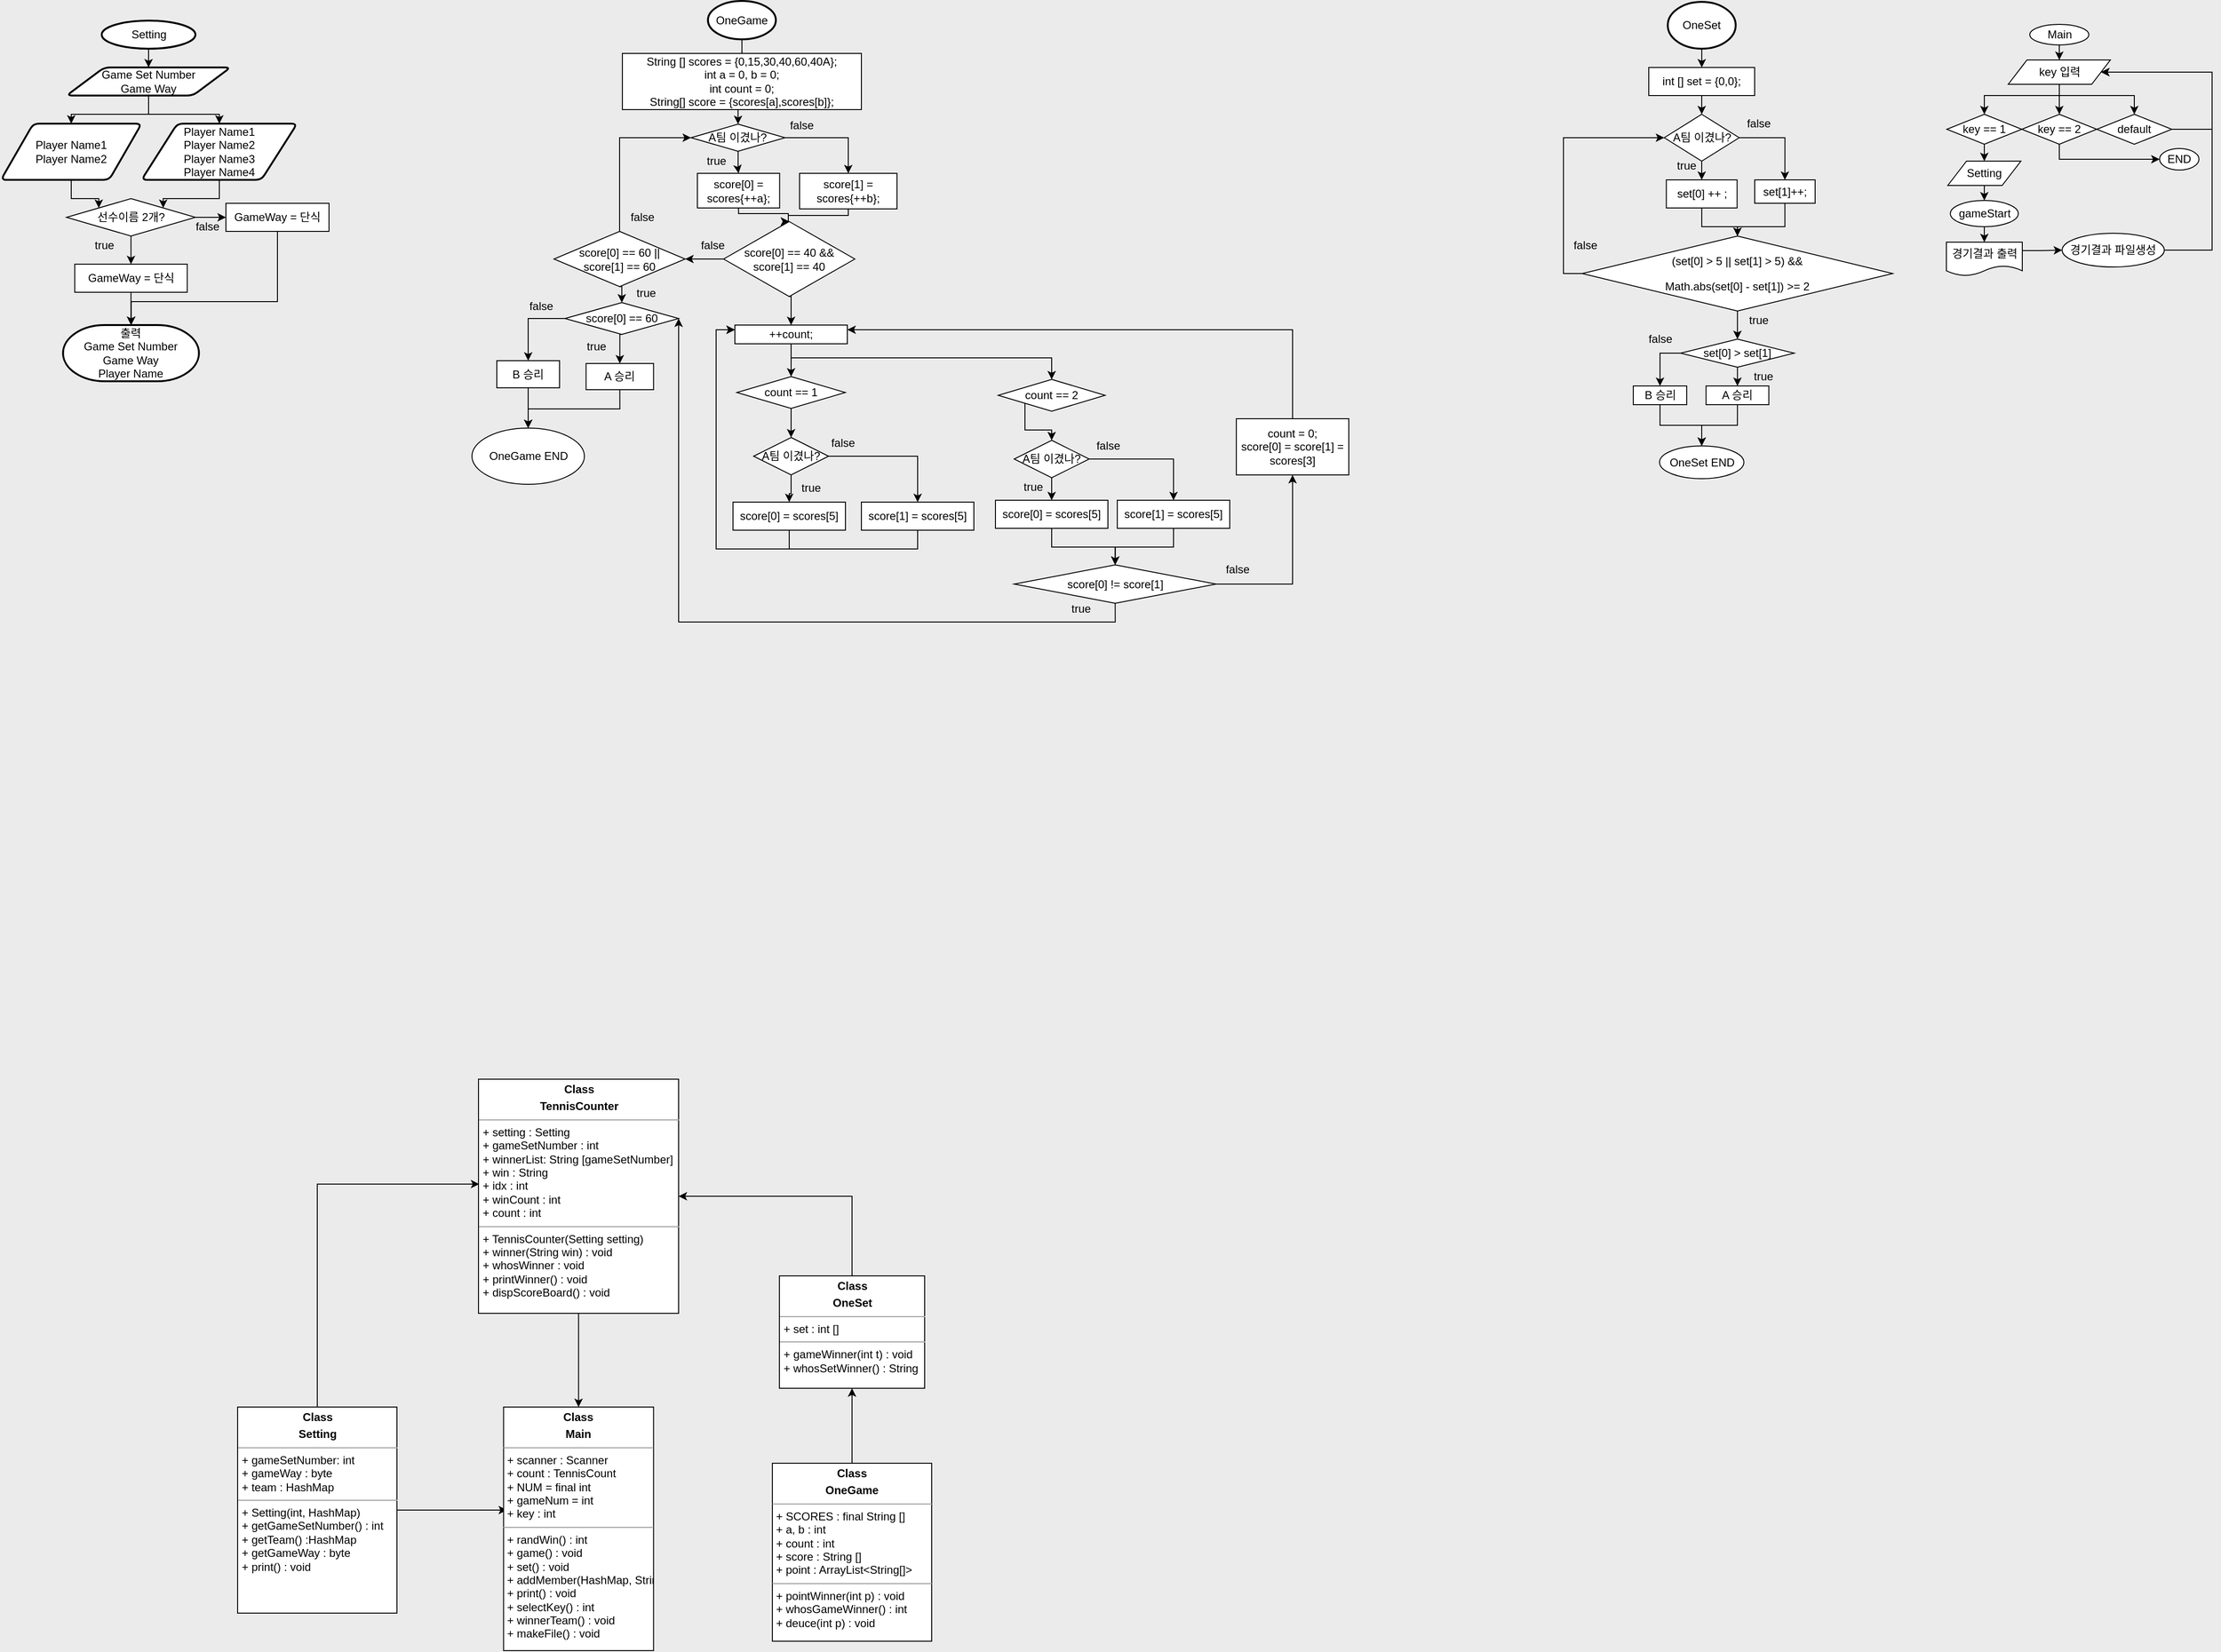 <mxfile version="15.5.1" type="device"><diagram id="bnIibWH-fIBFf7Gplg6Q" name="Page-1"><mxGraphModel dx="4364" dy="756" grid="0" gridSize="10" guides="1" tooltips="1" connect="1" arrows="1" fold="1" page="0" pageScale="1" pageWidth="827" pageHeight="1169" background="#EBEBEB" math="0" shadow="0"><root><mxCell id="0"/><mxCell id="1" parent="0"/><mxCell id="89etfMJy-kfrHDXazNGM-16" style="edgeStyle=orthogonalEdgeStyle;rounded=0;orthogonalLoop=1;jettySize=auto;html=1;exitX=0.5;exitY=1;exitDx=0;exitDy=0;exitPerimeter=0;entryX=0.5;entryY=0;entryDx=0;entryDy=0;" parent="1" source="89etfMJy-kfrHDXazNGM-5" target="89etfMJy-kfrHDXazNGM-15" edge="1"><mxGeometry relative="1" as="geometry"/></mxCell><mxCell id="89etfMJy-kfrHDXazNGM-5" value="Setting" style="strokeWidth=2;html=1;shape=mxgraph.flowchart.start_1;whiteSpace=wrap;" parent="1" vertex="1"><mxGeometry x="187.5" y="1360" width="100" height="30" as="geometry"/></mxCell><mxCell id="2Jg54qB9Jttncoa8hiVJ-13" style="edgeStyle=orthogonalEdgeStyle;rounded=0;orthogonalLoop=1;jettySize=auto;html=1;exitX=0.5;exitY=1;exitDx=0;exitDy=0;entryX=0;entryY=0;entryDx=0;entryDy=0;" edge="1" parent="1" source="89etfMJy-kfrHDXazNGM-6" target="2Jg54qB9Jttncoa8hiVJ-11"><mxGeometry relative="1" as="geometry"/></mxCell><mxCell id="89etfMJy-kfrHDXazNGM-6" value="Player Name1&lt;br&gt;Player Name2" style="shape=parallelogram;html=1;strokeWidth=2;perimeter=parallelogramPerimeter;whiteSpace=wrap;rounded=1;arcSize=12;size=0.23;" parent="1" vertex="1"><mxGeometry x="80" y="1470" width="150" height="60" as="geometry"/></mxCell><mxCell id="2Jg54qB9Jttncoa8hiVJ-12" style="edgeStyle=orthogonalEdgeStyle;rounded=0;orthogonalLoop=1;jettySize=auto;html=1;exitX=0.5;exitY=1;exitDx=0;exitDy=0;entryX=1;entryY=0;entryDx=0;entryDy=0;" edge="1" parent="1" source="89etfMJy-kfrHDXazNGM-9" target="2Jg54qB9Jttncoa8hiVJ-11"><mxGeometry relative="1" as="geometry"/></mxCell><mxCell id="89etfMJy-kfrHDXazNGM-9" value="Player Name1&lt;br&gt;Player Name2&lt;br&gt;Player Name3&lt;br&gt;Player Name4" style="shape=parallelogram;html=1;strokeWidth=2;perimeter=parallelogramPerimeter;whiteSpace=wrap;rounded=1;arcSize=12;size=0.23;" parent="1" vertex="1"><mxGeometry x="230" y="1470" width="166" height="60" as="geometry"/></mxCell><mxCell id="2Jg54qB9Jttncoa8hiVJ-9" style="edgeStyle=orthogonalEdgeStyle;rounded=0;orthogonalLoop=1;jettySize=auto;html=1;exitX=0.5;exitY=1;exitDx=0;exitDy=0;entryX=0.5;entryY=0;entryDx=0;entryDy=0;" edge="1" parent="1" source="89etfMJy-kfrHDXazNGM-15" target="89etfMJy-kfrHDXazNGM-6"><mxGeometry relative="1" as="geometry"/></mxCell><mxCell id="2Jg54qB9Jttncoa8hiVJ-10" style="edgeStyle=orthogonalEdgeStyle;rounded=0;orthogonalLoop=1;jettySize=auto;html=1;exitX=0.5;exitY=1;exitDx=0;exitDy=0;entryX=0.5;entryY=0;entryDx=0;entryDy=0;" edge="1" parent="1" source="89etfMJy-kfrHDXazNGM-15" target="89etfMJy-kfrHDXazNGM-9"><mxGeometry relative="1" as="geometry"/></mxCell><mxCell id="89etfMJy-kfrHDXazNGM-15" value="Game Set Number&lt;br&gt;Game Way" style="shape=parallelogram;html=1;strokeWidth=2;perimeter=parallelogramPerimeter;whiteSpace=wrap;rounded=1;arcSize=12;size=0.23;" parent="1" vertex="1"><mxGeometry x="150" y="1410" width="175" height="30" as="geometry"/></mxCell><mxCell id="89etfMJy-kfrHDXazNGM-34" value="출력&lt;br&gt;Game Set Number&lt;br&gt;Game Way&lt;br&gt;Player Name" style="strokeWidth=2;html=1;shape=mxgraph.flowchart.terminator;whiteSpace=wrap;" parent="1" vertex="1"><mxGeometry x="146.25" y="1685" width="145" height="60" as="geometry"/></mxCell><mxCell id="89etfMJy-kfrHDXazNGM-84" style="edgeStyle=orthogonalEdgeStyle;rounded=0;orthogonalLoop=1;jettySize=auto;html=1;entryX=0.5;entryY=0;entryDx=0;entryDy=0;" parent="1" source="89etfMJy-kfrHDXazNGM-85" target="89etfMJy-kfrHDXazNGM-87" edge="1"><mxGeometry relative="1" as="geometry"/></mxCell><mxCell id="89etfMJy-kfrHDXazNGM-85" value="OneGame" style="strokeWidth=2;html=1;shape=mxgraph.flowchart.start_2;whiteSpace=wrap;" parent="1" vertex="1"><mxGeometry x="834.25" y="1339" width="72.5" height="41" as="geometry"/></mxCell><mxCell id="89etfMJy-kfrHDXazNGM-86" style="edgeStyle=orthogonalEdgeStyle;rounded=0;orthogonalLoop=1;jettySize=auto;html=1;exitX=0.5;exitY=1;exitDx=0;exitDy=0;entryX=0.5;entryY=0;entryDx=0;entryDy=0;" parent="1" source="89etfMJy-kfrHDXazNGM-87" target="89etfMJy-kfrHDXazNGM-90" edge="1"><mxGeometry relative="1" as="geometry"/></mxCell><mxCell id="89etfMJy-kfrHDXazNGM-87" value="String [] scores = {0,15,30,40,60,40A};&lt;br&gt;int a = 0, b = 0;&lt;br&gt;int count = 0;&lt;br&gt;String[] score = {scores[a],scores[b]};" style="whiteSpace=wrap;html=1;" parent="1" vertex="1"><mxGeometry x="743" y="1395" width="255" height="60" as="geometry"/></mxCell><mxCell id="89etfMJy-kfrHDXazNGM-88" value="" style="edgeStyle=orthogonalEdgeStyle;rounded=0;orthogonalLoop=1;jettySize=auto;html=1;" parent="1" source="89etfMJy-kfrHDXazNGM-90" target="89etfMJy-kfrHDXazNGM-92" edge="1"><mxGeometry relative="1" as="geometry"/></mxCell><mxCell id="89etfMJy-kfrHDXazNGM-89" style="edgeStyle=orthogonalEdgeStyle;rounded=0;orthogonalLoop=1;jettySize=auto;html=1;entryX=0.5;entryY=0;entryDx=0;entryDy=0;" parent="1" source="89etfMJy-kfrHDXazNGM-90" target="89etfMJy-kfrHDXazNGM-94" edge="1"><mxGeometry relative="1" as="geometry"/></mxCell><mxCell id="89etfMJy-kfrHDXazNGM-90" value="A팀 이겼나?" style="rhombus;whiteSpace=wrap;html=1;" parent="1" vertex="1"><mxGeometry x="816.25" y="1470.5" width="100.25" height="29" as="geometry"/></mxCell><mxCell id="2Jg54qB9Jttncoa8hiVJ-32" style="edgeStyle=orthogonalEdgeStyle;rounded=0;orthogonalLoop=1;jettySize=auto;html=1;exitX=0.5;exitY=1;exitDx=0;exitDy=0;entryX=0.5;entryY=0;entryDx=0;entryDy=0;" edge="1" parent="1" source="89etfMJy-kfrHDXazNGM-92" target="89etfMJy-kfrHDXazNGM-100"><mxGeometry relative="1" as="geometry"><Array as="points"><mxPoint x="867" y="1566"/><mxPoint x="920" y="1566"/></Array></mxGeometry></mxCell><mxCell id="89etfMJy-kfrHDXazNGM-92" value="score[0] = scores{++a};" style="whiteSpace=wrap;html=1;" parent="1" vertex="1"><mxGeometry x="823" y="1523" width="87.75" height="37" as="geometry"/></mxCell><mxCell id="2Jg54qB9Jttncoa8hiVJ-31" style="edgeStyle=orthogonalEdgeStyle;rounded=0;orthogonalLoop=1;jettySize=auto;html=1;exitX=0.5;exitY=1;exitDx=0;exitDy=0;entryX=0.5;entryY=0;entryDx=0;entryDy=0;" edge="1" parent="1" source="89etfMJy-kfrHDXazNGM-94" target="89etfMJy-kfrHDXazNGM-100"><mxGeometry relative="1" as="geometry"><Array as="points"><mxPoint x="984" y="1568"/><mxPoint x="920" y="1568"/></Array></mxGeometry></mxCell><mxCell id="89etfMJy-kfrHDXazNGM-94" value="score[1] = scores{++b};" style="whiteSpace=wrap;html=1;" parent="1" vertex="1"><mxGeometry x="932" y="1523" width="104" height="38" as="geometry"/></mxCell><mxCell id="89etfMJy-kfrHDXazNGM-95" value="true" style="text;html=1;align=center;verticalAlign=middle;resizable=0;points=[];autosize=1;strokeColor=none;fillColor=none;" parent="1" vertex="1"><mxGeometry x="823" y="1499.5" width="40" height="20" as="geometry"/></mxCell><mxCell id="89etfMJy-kfrHDXazNGM-96" value="false" style="text;html=1;align=center;verticalAlign=middle;resizable=0;points=[];autosize=1;strokeColor=none;fillColor=none;" parent="1" vertex="1"><mxGeometry x="914" y="1462" width="40" height="20" as="geometry"/></mxCell><mxCell id="89etfMJy-kfrHDXazNGM-107" style="edgeStyle=orthogonalEdgeStyle;rounded=0;orthogonalLoop=1;jettySize=auto;html=1;entryX=1;entryY=0.5;entryDx=0;entryDy=0;" parent="1" source="89etfMJy-kfrHDXazNGM-100" target="89etfMJy-kfrHDXazNGM-106" edge="1"><mxGeometry relative="1" as="geometry"/></mxCell><mxCell id="2Jg54qB9Jttncoa8hiVJ-34" style="edgeStyle=orthogonalEdgeStyle;rounded=0;orthogonalLoop=1;jettySize=auto;html=1;exitX=0.5;exitY=1;exitDx=0;exitDy=0;entryX=0.5;entryY=0;entryDx=0;entryDy=0;" edge="1" parent="1" source="89etfMJy-kfrHDXazNGM-100" target="89etfMJy-kfrHDXazNGM-133"><mxGeometry relative="1" as="geometry"/></mxCell><mxCell id="89etfMJy-kfrHDXazNGM-100" value="&lt;span&gt;score[0] == 40 &amp;amp;&amp;amp;&lt;br&gt;&lt;/span&gt;score[1] == 40&lt;span&gt;&lt;br&gt;&lt;/span&gt;" style="rhombus;whiteSpace=wrap;html=1;" parent="1" vertex="1"><mxGeometry x="851" y="1574.5" width="140" height="80" as="geometry"/></mxCell><mxCell id="89etfMJy-kfrHDXazNGM-108" style="edgeStyle=orthogonalEdgeStyle;rounded=0;orthogonalLoop=1;jettySize=auto;html=1;entryX=0;entryY=0.5;entryDx=0;entryDy=0;" parent="1" source="89etfMJy-kfrHDXazNGM-106" target="89etfMJy-kfrHDXazNGM-90" edge="1"><mxGeometry relative="1" as="geometry"><Array as="points"><mxPoint x="740" y="1485"/></Array></mxGeometry></mxCell><mxCell id="89etfMJy-kfrHDXazNGM-111" style="edgeStyle=orthogonalEdgeStyle;rounded=0;orthogonalLoop=1;jettySize=auto;html=1;exitX=0.5;exitY=1;exitDx=0;exitDy=0;entryX=0.5;entryY=0;entryDx=0;entryDy=0;" parent="1" source="89etfMJy-kfrHDXazNGM-106" target="89etfMJy-kfrHDXazNGM-110" edge="1"><mxGeometry relative="1" as="geometry"/></mxCell><mxCell id="89etfMJy-kfrHDXazNGM-106" value="&lt;span&gt;score[0] == 60 ||&lt;br&gt;&lt;/span&gt;score[1] == 60&lt;span&gt;&lt;br&gt;&lt;/span&gt;" style="rhombus;whiteSpace=wrap;html=1;" parent="1" vertex="1"><mxGeometry x="670" y="1585" width="140" height="59" as="geometry"/></mxCell><mxCell id="89etfMJy-kfrHDXazNGM-109" value="false" style="text;html=1;align=center;verticalAlign=middle;resizable=0;points=[];autosize=1;strokeColor=none;fillColor=none;" parent="1" vertex="1"><mxGeometry x="744.26" y="1560" width="40" height="20" as="geometry"/></mxCell><mxCell id="89etfMJy-kfrHDXazNGM-115" style="edgeStyle=orthogonalEdgeStyle;rounded=0;orthogonalLoop=1;jettySize=auto;html=1;exitX=0.5;exitY=1;exitDx=0;exitDy=0;entryX=0.5;entryY=0;entryDx=0;entryDy=0;" parent="1" source="89etfMJy-kfrHDXazNGM-110" target="89etfMJy-kfrHDXazNGM-113" edge="1"><mxGeometry relative="1" as="geometry"/></mxCell><mxCell id="89etfMJy-kfrHDXazNGM-116" style="edgeStyle=orthogonalEdgeStyle;rounded=0;orthogonalLoop=1;jettySize=auto;html=1;exitX=0;exitY=0.5;exitDx=0;exitDy=0;" parent="1" source="89etfMJy-kfrHDXazNGM-110" target="89etfMJy-kfrHDXazNGM-114" edge="1"><mxGeometry relative="1" as="geometry"/></mxCell><mxCell id="89etfMJy-kfrHDXazNGM-110" value="score[0] == 60" style="rhombus;whiteSpace=wrap;html=1;" parent="1" vertex="1"><mxGeometry x="681.75" y="1661" width="121.25" height="34" as="geometry"/></mxCell><mxCell id="89etfMJy-kfrHDXazNGM-112" value="true" style="text;html=1;align=center;verticalAlign=middle;resizable=0;points=[];autosize=1;strokeColor=none;fillColor=none;" parent="1" vertex="1"><mxGeometry x="748" y="1641" width="40" height="20" as="geometry"/></mxCell><mxCell id="2Jg54qB9Jttncoa8hiVJ-33" style="edgeStyle=orthogonalEdgeStyle;rounded=0;orthogonalLoop=1;jettySize=auto;html=1;exitX=0.5;exitY=1;exitDx=0;exitDy=0;entryX=0.5;entryY=0;entryDx=0;entryDy=0;" edge="1" parent="1" source="89etfMJy-kfrHDXazNGM-113" target="89etfMJy-kfrHDXazNGM-117"><mxGeometry relative="1" as="geometry"/></mxCell><mxCell id="89etfMJy-kfrHDXazNGM-113" value="A 승리" style="whiteSpace=wrap;html=1;" parent="1" vertex="1"><mxGeometry x="704.25" y="1726" width="72" height="28" as="geometry"/></mxCell><mxCell id="89etfMJy-kfrHDXazNGM-118" value="" style="edgeStyle=orthogonalEdgeStyle;rounded=0;orthogonalLoop=1;jettySize=auto;html=1;" parent="1" source="89etfMJy-kfrHDXazNGM-114" target="89etfMJy-kfrHDXazNGM-117" edge="1"><mxGeometry relative="1" as="geometry"/></mxCell><mxCell id="89etfMJy-kfrHDXazNGM-114" value="B 승리" style="whiteSpace=wrap;html=1;" parent="1" vertex="1"><mxGeometry x="609" y="1723" width="67" height="29" as="geometry"/></mxCell><mxCell id="89etfMJy-kfrHDXazNGM-117" value="OneGame END" style="ellipse;whiteSpace=wrap;html=1;" parent="1" vertex="1"><mxGeometry x="582.5" y="1795" width="120" height="60" as="geometry"/></mxCell><mxCell id="89etfMJy-kfrHDXazNGM-120" value="true" style="text;html=1;align=center;verticalAlign=middle;resizable=0;points=[];autosize=1;strokeColor=none;fillColor=none;" parent="1" vertex="1"><mxGeometry x="695" y="1698" width="40" height="20" as="geometry"/></mxCell><mxCell id="89etfMJy-kfrHDXazNGM-121" value="false" style="text;html=1;align=center;verticalAlign=middle;resizable=0;points=[];autosize=1;strokeColor=none;fillColor=none;" parent="1" vertex="1"><mxGeometry x="636" y="1654.5" width="40" height="20" as="geometry"/></mxCell><mxCell id="89etfMJy-kfrHDXazNGM-130" value="false" style="text;html=1;align=center;verticalAlign=middle;resizable=0;points=[];autosize=1;strokeColor=none;fillColor=none;" parent="1" vertex="1"><mxGeometry x="819" y="1590" width="40" height="20" as="geometry"/></mxCell><mxCell id="89etfMJy-kfrHDXazNGM-170" style="edgeStyle=orthogonalEdgeStyle;rounded=0;orthogonalLoop=1;jettySize=auto;html=1;entryX=0.5;entryY=0;entryDx=0;entryDy=0;" parent="1" source="89etfMJy-kfrHDXazNGM-133" target="89etfMJy-kfrHDXazNGM-161" edge="1"><mxGeometry relative="1" as="geometry"/></mxCell><mxCell id="2Jg54qB9Jttncoa8hiVJ-36" style="edgeStyle=orthogonalEdgeStyle;rounded=0;orthogonalLoop=1;jettySize=auto;html=1;exitX=0.5;exitY=1;exitDx=0;exitDy=0;entryX=0.5;entryY=0;entryDx=0;entryDy=0;" edge="1" parent="1" source="89etfMJy-kfrHDXazNGM-133" target="89etfMJy-kfrHDXazNGM-162"><mxGeometry relative="1" as="geometry"><Array as="points"><mxPoint x="923" y="1720"/><mxPoint x="1201" y="1720"/></Array></mxGeometry></mxCell><mxCell id="89etfMJy-kfrHDXazNGM-133" value="++count;" style="whiteSpace=wrap;html=1;" parent="1" vertex="1"><mxGeometry x="863" y="1685" width="120" height="20" as="geometry"/></mxCell><mxCell id="2Jg54qB9Jttncoa8hiVJ-35" style="edgeStyle=orthogonalEdgeStyle;rounded=0;orthogonalLoop=1;jettySize=auto;html=1;exitX=0.5;exitY=0;exitDx=0;exitDy=0;entryX=1;entryY=0.25;entryDx=0;entryDy=0;" edge="1" parent="1" source="89etfMJy-kfrHDXazNGM-134" target="89etfMJy-kfrHDXazNGM-133"><mxGeometry relative="1" as="geometry"/></mxCell><mxCell id="89etfMJy-kfrHDXazNGM-134" value="count = 0;&lt;br&gt;score[0] = score[1] = scores[3]" style="whiteSpace=wrap;html=1;" parent="1" vertex="1"><mxGeometry x="1398" y="1785" width="120" height="60" as="geometry"/></mxCell><mxCell id="89etfMJy-kfrHDXazNGM-171" style="edgeStyle=orthogonalEdgeStyle;rounded=0;orthogonalLoop=1;jettySize=auto;html=1;entryX=0.5;entryY=0;entryDx=0;entryDy=0;" parent="1" source="89etfMJy-kfrHDXazNGM-161" target="89etfMJy-kfrHDXazNGM-163" edge="1"><mxGeometry relative="1" as="geometry"/></mxCell><mxCell id="89etfMJy-kfrHDXazNGM-161" value="count == 1" style="rhombus;whiteSpace=wrap;html=1;" parent="1" vertex="1"><mxGeometry x="865.12" y="1740" width="115.75" height="34" as="geometry"/></mxCell><mxCell id="2Jg54qB9Jttncoa8hiVJ-39" style="edgeStyle=orthogonalEdgeStyle;rounded=0;orthogonalLoop=1;jettySize=auto;html=1;exitX=0;exitY=1;exitDx=0;exitDy=0;entryX=0.5;entryY=0;entryDx=0;entryDy=0;" edge="1" parent="1" source="89etfMJy-kfrHDXazNGM-162" target="89etfMJy-kfrHDXazNGM-164"><mxGeometry relative="1" as="geometry"/></mxCell><mxCell id="89etfMJy-kfrHDXazNGM-162" value="count == 2" style="rhombus;whiteSpace=wrap;html=1;" parent="1" vertex="1"><mxGeometry x="1144" y="1743" width="114" height="34" as="geometry"/></mxCell><mxCell id="89etfMJy-kfrHDXazNGM-172" style="edgeStyle=orthogonalEdgeStyle;rounded=0;orthogonalLoop=1;jettySize=auto;html=1;entryX=0.5;entryY=0;entryDx=0;entryDy=0;" parent="1" source="89etfMJy-kfrHDXazNGM-163" target="89etfMJy-kfrHDXazNGM-165" edge="1"><mxGeometry relative="1" as="geometry"/></mxCell><mxCell id="89etfMJy-kfrHDXazNGM-173" style="edgeStyle=orthogonalEdgeStyle;rounded=0;orthogonalLoop=1;jettySize=auto;html=1;exitX=1;exitY=0.5;exitDx=0;exitDy=0;entryX=0.5;entryY=0;entryDx=0;entryDy=0;" parent="1" source="89etfMJy-kfrHDXazNGM-163" target="89etfMJy-kfrHDXazNGM-167" edge="1"><mxGeometry relative="1" as="geometry"/></mxCell><mxCell id="89etfMJy-kfrHDXazNGM-163" value="A팀 이겼나?" style="rhombus;whiteSpace=wrap;html=1;" parent="1" vertex="1"><mxGeometry x="883" y="1805" width="80" height="40" as="geometry"/></mxCell><mxCell id="89etfMJy-kfrHDXazNGM-176" style="edgeStyle=orthogonalEdgeStyle;rounded=0;orthogonalLoop=1;jettySize=auto;html=1;entryX=0.5;entryY=0;entryDx=0;entryDy=0;" parent="1" source="89etfMJy-kfrHDXazNGM-164" target="89etfMJy-kfrHDXazNGM-169" edge="1"><mxGeometry relative="1" as="geometry"/></mxCell><mxCell id="89etfMJy-kfrHDXazNGM-177" style="edgeStyle=orthogonalEdgeStyle;rounded=0;orthogonalLoop=1;jettySize=auto;html=1;entryX=0.5;entryY=0;entryDx=0;entryDy=0;" parent="1" source="89etfMJy-kfrHDXazNGM-164" target="89etfMJy-kfrHDXazNGM-168" edge="1"><mxGeometry relative="1" as="geometry"/></mxCell><mxCell id="89etfMJy-kfrHDXazNGM-164" value="A팀 이겼나?" style="rhombus;whiteSpace=wrap;html=1;" parent="1" vertex="1"><mxGeometry x="1161" y="1808" width="80" height="40" as="geometry"/></mxCell><mxCell id="2Jg54qB9Jttncoa8hiVJ-37" style="edgeStyle=orthogonalEdgeStyle;rounded=0;orthogonalLoop=1;jettySize=auto;html=1;exitX=0.5;exitY=1;exitDx=0;exitDy=0;entryX=0;entryY=0.25;entryDx=0;entryDy=0;" edge="1" parent="1" source="89etfMJy-kfrHDXazNGM-165" target="89etfMJy-kfrHDXazNGM-133"><mxGeometry relative="1" as="geometry"><Array as="points"><mxPoint x="921" y="1924"/><mxPoint x="843" y="1924"/><mxPoint x="843" y="1690"/></Array></mxGeometry></mxCell><mxCell id="89etfMJy-kfrHDXazNGM-165" value="score[0] = scores[5]" style="whiteSpace=wrap;html=1;" parent="1" vertex="1"><mxGeometry x="861" y="1874" width="120" height="30" as="geometry"/></mxCell><mxCell id="2Jg54qB9Jttncoa8hiVJ-38" style="edgeStyle=orthogonalEdgeStyle;rounded=0;orthogonalLoop=1;jettySize=auto;html=1;exitX=0.5;exitY=1;exitDx=0;exitDy=0;entryX=0;entryY=0.25;entryDx=0;entryDy=0;" edge="1" parent="1" source="89etfMJy-kfrHDXazNGM-167" target="89etfMJy-kfrHDXazNGM-133"><mxGeometry relative="1" as="geometry"/></mxCell><mxCell id="89etfMJy-kfrHDXazNGM-167" value="score[1] = scores[5]" style="whiteSpace=wrap;html=1;" parent="1" vertex="1"><mxGeometry x="998" y="1874" width="120" height="30" as="geometry"/></mxCell><mxCell id="2Jg54qB9Jttncoa8hiVJ-41" style="edgeStyle=orthogonalEdgeStyle;rounded=0;orthogonalLoop=1;jettySize=auto;html=1;exitX=0.5;exitY=1;exitDx=0;exitDy=0;entryX=0.5;entryY=0;entryDx=0;entryDy=0;" edge="1" parent="1" source="89etfMJy-kfrHDXazNGM-168" target="89etfMJy-kfrHDXazNGM-180"><mxGeometry relative="1" as="geometry"/></mxCell><mxCell id="89etfMJy-kfrHDXazNGM-168" value="score[1] = scores[5]" style="whiteSpace=wrap;html=1;" parent="1" vertex="1"><mxGeometry x="1271" y="1872" width="120" height="30" as="geometry"/></mxCell><mxCell id="2Jg54qB9Jttncoa8hiVJ-40" style="edgeStyle=orthogonalEdgeStyle;rounded=0;orthogonalLoop=1;jettySize=auto;html=1;exitX=0.5;exitY=1;exitDx=0;exitDy=0;entryX=0.5;entryY=0;entryDx=0;entryDy=0;" edge="1" parent="1" source="89etfMJy-kfrHDXazNGM-169" target="89etfMJy-kfrHDXazNGM-180"><mxGeometry relative="1" as="geometry"/></mxCell><mxCell id="89etfMJy-kfrHDXazNGM-169" value="score[0] = scores[5]" style="whiteSpace=wrap;html=1;" parent="1" vertex="1"><mxGeometry x="1141" y="1872" width="120" height="30" as="geometry"/></mxCell><mxCell id="2Jg54qB9Jttncoa8hiVJ-42" style="edgeStyle=orthogonalEdgeStyle;rounded=0;orthogonalLoop=1;jettySize=auto;html=1;exitX=1;exitY=0.5;exitDx=0;exitDy=0;entryX=0.5;entryY=1;entryDx=0;entryDy=0;" edge="1" parent="1" source="89etfMJy-kfrHDXazNGM-180" target="89etfMJy-kfrHDXazNGM-134"><mxGeometry relative="1" as="geometry"/></mxCell><mxCell id="2Jg54qB9Jttncoa8hiVJ-43" style="edgeStyle=orthogonalEdgeStyle;rounded=0;orthogonalLoop=1;jettySize=auto;html=1;exitX=0.5;exitY=1;exitDx=0;exitDy=0;entryX=1;entryY=0.5;entryDx=0;entryDy=0;" edge="1" parent="1" source="89etfMJy-kfrHDXazNGM-180" target="89etfMJy-kfrHDXazNGM-110"><mxGeometry relative="1" as="geometry"><Array as="points"><mxPoint x="1269" y="2002"/><mxPoint x="803" y="2002"/></Array></mxGeometry></mxCell><mxCell id="89etfMJy-kfrHDXazNGM-180" value="score[0] != score[1]" style="rhombus;whiteSpace=wrap;html=1;" parent="1" vertex="1"><mxGeometry x="1161" y="1941" width="215.5" height="41" as="geometry"/></mxCell><mxCell id="89etfMJy-kfrHDXazNGM-186" value="true" style="text;html=1;align=center;verticalAlign=middle;resizable=0;points=[];autosize=1;strokeColor=none;fillColor=none;" parent="1" vertex="1"><mxGeometry x="924" y="1849" width="40" height="20" as="geometry"/></mxCell><mxCell id="89etfMJy-kfrHDXazNGM-187" value="true" style="text;html=1;align=center;verticalAlign=middle;resizable=0;points=[];autosize=1;strokeColor=none;fillColor=none;" parent="1" vertex="1"><mxGeometry x="1161" y="1848" width="40" height="20" as="geometry"/></mxCell><mxCell id="89etfMJy-kfrHDXazNGM-188" value="true" style="text;html=1;align=center;verticalAlign=middle;resizable=0;points=[];autosize=1;strokeColor=none;fillColor=none;" parent="1" vertex="1"><mxGeometry x="1212" y="1978" width="40" height="20" as="geometry"/></mxCell><mxCell id="89etfMJy-kfrHDXazNGM-189" value="false" style="text;html=1;align=center;verticalAlign=middle;resizable=0;points=[];autosize=1;strokeColor=none;fillColor=none;" parent="1" vertex="1"><mxGeometry x="958" y="1801" width="40" height="20" as="geometry"/></mxCell><mxCell id="89etfMJy-kfrHDXazNGM-190" value="false" style="text;html=1;align=center;verticalAlign=middle;resizable=0;points=[];autosize=1;strokeColor=none;fillColor=none;" parent="1" vertex="1"><mxGeometry x="1241" y="1804" width="40" height="20" as="geometry"/></mxCell><mxCell id="89etfMJy-kfrHDXazNGM-191" value="false" style="text;html=1;align=center;verticalAlign=middle;resizable=0;points=[];autosize=1;strokeColor=none;fillColor=none;" parent="1" vertex="1"><mxGeometry x="1379" y="1936" width="40" height="20" as="geometry"/></mxCell><mxCell id="89etfMJy-kfrHDXazNGM-192" style="edgeStyle=orthogonalEdgeStyle;rounded=0;orthogonalLoop=1;jettySize=auto;html=1;entryX=0.5;entryY=0;entryDx=0;entryDy=0;" parent="1" source="89etfMJy-kfrHDXazNGM-193" target="89etfMJy-kfrHDXazNGM-195" edge="1"><mxGeometry relative="1" as="geometry"/></mxCell><mxCell id="89etfMJy-kfrHDXazNGM-193" value="OneSet" style="strokeWidth=2;html=1;shape=mxgraph.flowchart.start_2;whiteSpace=wrap;" parent="1" vertex="1"><mxGeometry x="1858.25" y="1340" width="72.5" height="50" as="geometry"/></mxCell><mxCell id="89etfMJy-kfrHDXazNGM-194" style="edgeStyle=orthogonalEdgeStyle;rounded=0;orthogonalLoop=1;jettySize=auto;html=1;exitX=0.5;exitY=1;exitDx=0;exitDy=0;entryX=0.5;entryY=0;entryDx=0;entryDy=0;" parent="1" source="89etfMJy-kfrHDXazNGM-195" target="89etfMJy-kfrHDXazNGM-198" edge="1"><mxGeometry relative="1" as="geometry"/></mxCell><mxCell id="89etfMJy-kfrHDXazNGM-195" value="int [] set = {0,0};" style="whiteSpace=wrap;html=1;" parent="1" vertex="1"><mxGeometry x="1838" y="1410" width="113" height="30" as="geometry"/></mxCell><mxCell id="89etfMJy-kfrHDXazNGM-196" value="" style="edgeStyle=orthogonalEdgeStyle;rounded=0;orthogonalLoop=1;jettySize=auto;html=1;" parent="1" source="89etfMJy-kfrHDXazNGM-198" target="89etfMJy-kfrHDXazNGM-200" edge="1"><mxGeometry relative="1" as="geometry"/></mxCell><mxCell id="89etfMJy-kfrHDXazNGM-197" style="edgeStyle=orthogonalEdgeStyle;rounded=0;orthogonalLoop=1;jettySize=auto;html=1;entryX=0.5;entryY=0;entryDx=0;entryDy=0;" parent="1" source="89etfMJy-kfrHDXazNGM-198" target="89etfMJy-kfrHDXazNGM-202" edge="1"><mxGeometry relative="1" as="geometry"/></mxCell><mxCell id="89etfMJy-kfrHDXazNGM-198" value="A팀 이겼나?" style="rhombus;whiteSpace=wrap;html=1;" parent="1" vertex="1"><mxGeometry x="1854.5" y="1460" width="80" height="50" as="geometry"/></mxCell><mxCell id="89etfMJy-kfrHDXazNGM-258" style="edgeStyle=orthogonalEdgeStyle;rounded=0;orthogonalLoop=1;jettySize=auto;html=1;entryX=0.5;entryY=0;entryDx=0;entryDy=0;" parent="1" source="89etfMJy-kfrHDXazNGM-200" target="89etfMJy-kfrHDXazNGM-210" edge="1"><mxGeometry relative="1" as="geometry"/></mxCell><mxCell id="89etfMJy-kfrHDXazNGM-200" value="set[0] ++ ;" style="whiteSpace=wrap;html=1;" parent="1" vertex="1"><mxGeometry x="1856.75" y="1530" width="75.5" height="30" as="geometry"/></mxCell><mxCell id="89etfMJy-kfrHDXazNGM-259" style="edgeStyle=orthogonalEdgeStyle;rounded=0;orthogonalLoop=1;jettySize=auto;html=1;entryX=0.5;entryY=0;entryDx=0;entryDy=0;" parent="1" source="89etfMJy-kfrHDXazNGM-202" target="89etfMJy-kfrHDXazNGM-210" edge="1"><mxGeometry relative="1" as="geometry"><Array as="points"><mxPoint x="1983" y="1580"/><mxPoint x="1933" y="1580"/></Array></mxGeometry></mxCell><mxCell id="89etfMJy-kfrHDXazNGM-202" value="set[1]++;" style="whiteSpace=wrap;html=1;" parent="1" vertex="1"><mxGeometry x="1951" y="1530" width="64.5" height="25" as="geometry"/></mxCell><mxCell id="89etfMJy-kfrHDXazNGM-203" value="true" style="text;html=1;align=center;verticalAlign=middle;resizable=0;points=[];autosize=1;strokeColor=none;fillColor=none;" parent="1" vertex="1"><mxGeometry x="1858.25" y="1505" width="40" height="20" as="geometry"/></mxCell><mxCell id="89etfMJy-kfrHDXazNGM-204" value="false" style="text;html=1;align=center;verticalAlign=middle;resizable=0;points=[];autosize=1;strokeColor=none;fillColor=none;" parent="1" vertex="1"><mxGeometry x="1934.5" y="1460" width="40" height="20" as="geometry"/></mxCell><mxCell id="89etfMJy-kfrHDXazNGM-209" style="edgeStyle=orthogonalEdgeStyle;rounded=0;orthogonalLoop=1;jettySize=auto;html=1;exitX=0.5;exitY=1;exitDx=0;exitDy=0;entryX=0.5;entryY=0;entryDx=0;entryDy=0;" parent="1" source="89etfMJy-kfrHDXazNGM-210" target="89etfMJy-kfrHDXazNGM-214" edge="1"><mxGeometry relative="1" as="geometry"/></mxCell><mxCell id="2Jg54qB9Jttncoa8hiVJ-26" style="edgeStyle=orthogonalEdgeStyle;rounded=0;orthogonalLoop=1;jettySize=auto;html=1;exitX=0;exitY=0.5;exitDx=0;exitDy=0;entryX=0;entryY=0.5;entryDx=0;entryDy=0;" edge="1" parent="1" source="89etfMJy-kfrHDXazNGM-210" target="89etfMJy-kfrHDXazNGM-198"><mxGeometry relative="1" as="geometry"/></mxCell><mxCell id="89etfMJy-kfrHDXazNGM-210" value="&lt;p class=&quot;0&quot;&gt;&lt;span lang=&quot;EN-US&quot; style=&quot;letter-spacing: 0pt&quot;&gt;(set[0] &amp;gt; 5 || set[1] &amp;gt; 5) &amp;amp;&amp;amp;&lt;/span&gt;&lt;/p&gt;&lt;p class=&quot;0&quot;&gt;&lt;span lang=&quot;EN-US&quot; style=&quot;letter-spacing: 0pt&quot;&gt;Math.abs(set[0] - set[1]) &amp;gt;= 2&lt;/span&gt;&lt;/p&gt;&lt;div id=&quot;hwpEditorBoardContent&quot; class=&quot;hwp_editor_board_content&quot;&gt;&lt;/div&gt;" style="rhombus;whiteSpace=wrap;html=1;" parent="1" vertex="1"><mxGeometry x="1767" y="1590" width="331.25" height="80" as="geometry"/></mxCell><mxCell id="89etfMJy-kfrHDXazNGM-212" style="edgeStyle=orthogonalEdgeStyle;rounded=0;orthogonalLoop=1;jettySize=auto;html=1;exitX=0.5;exitY=1;exitDx=0;exitDy=0;entryX=0.5;entryY=0;entryDx=0;entryDy=0;" parent="1" source="89etfMJy-kfrHDXazNGM-214" target="89etfMJy-kfrHDXazNGM-217" edge="1"><mxGeometry relative="1" as="geometry"/></mxCell><mxCell id="89etfMJy-kfrHDXazNGM-213" style="edgeStyle=orthogonalEdgeStyle;rounded=0;orthogonalLoop=1;jettySize=auto;html=1;exitX=0;exitY=0.5;exitDx=0;exitDy=0;" parent="1" source="89etfMJy-kfrHDXazNGM-214" target="89etfMJy-kfrHDXazNGM-219" edge="1"><mxGeometry relative="1" as="geometry"/></mxCell><mxCell id="89etfMJy-kfrHDXazNGM-214" value="&lt;p class=&quot;0&quot;&gt;&lt;span lang=&quot;EN-US&quot; style=&quot;letter-spacing: 0pt&quot;&gt;set[0] &amp;gt; set[1]&lt;/span&gt;&lt;/p&gt;&lt;div id=&quot;hwpEditorBoardContent&quot; class=&quot;hwp_editor_board_content&quot;&gt;&lt;/div&gt;" style="rhombus;whiteSpace=wrap;html=1;" parent="1" vertex="1"><mxGeometry x="1872" y="1700" width="121.25" height="30" as="geometry"/></mxCell><mxCell id="89etfMJy-kfrHDXazNGM-215" value="true" style="text;html=1;align=center;verticalAlign=middle;resizable=0;points=[];autosize=1;strokeColor=none;fillColor=none;" parent="1" vertex="1"><mxGeometry x="1934.5" y="1670" width="40" height="20" as="geometry"/></mxCell><mxCell id="2Jg54qB9Jttncoa8hiVJ-27" style="edgeStyle=orthogonalEdgeStyle;rounded=0;orthogonalLoop=1;jettySize=auto;html=1;exitX=0.5;exitY=1;exitDx=0;exitDy=0;entryX=0.5;entryY=0;entryDx=0;entryDy=0;" edge="1" parent="1" source="89etfMJy-kfrHDXazNGM-217" target="89etfMJy-kfrHDXazNGM-220"><mxGeometry relative="1" as="geometry"/></mxCell><mxCell id="89etfMJy-kfrHDXazNGM-217" value="A 승리" style="whiteSpace=wrap;html=1;" parent="1" vertex="1"><mxGeometry x="1899.13" y="1750" width="67" height="20" as="geometry"/></mxCell><mxCell id="89etfMJy-kfrHDXazNGM-218" value="" style="edgeStyle=orthogonalEdgeStyle;rounded=0;orthogonalLoop=1;jettySize=auto;html=1;" parent="1" source="89etfMJy-kfrHDXazNGM-219" target="89etfMJy-kfrHDXazNGM-220" edge="1"><mxGeometry relative="1" as="geometry"/></mxCell><mxCell id="89etfMJy-kfrHDXazNGM-219" value="B 승리" style="whiteSpace=wrap;html=1;" parent="1" vertex="1"><mxGeometry x="1821.5" y="1750" width="57" height="20" as="geometry"/></mxCell><mxCell id="89etfMJy-kfrHDXazNGM-220" value="OneSet END" style="ellipse;whiteSpace=wrap;html=1;" parent="1" vertex="1"><mxGeometry x="1849.5" y="1814" width="90" height="35" as="geometry"/></mxCell><mxCell id="89etfMJy-kfrHDXazNGM-221" value="true" style="text;html=1;align=center;verticalAlign=middle;resizable=0;points=[];autosize=1;strokeColor=none;fillColor=none;" parent="1" vertex="1"><mxGeometry x="1940" y="1730" width="40" height="20" as="geometry"/></mxCell><mxCell id="89etfMJy-kfrHDXazNGM-222" value="false" style="text;html=1;align=center;verticalAlign=middle;resizable=0;points=[];autosize=1;strokeColor=none;fillColor=none;" parent="1" vertex="1"><mxGeometry x="1830" y="1690" width="40" height="20" as="geometry"/></mxCell><mxCell id="89etfMJy-kfrHDXazNGM-260" value="false" style="text;html=1;align=center;verticalAlign=middle;resizable=0;points=[];autosize=1;strokeColor=none;fillColor=none;" parent="1" vertex="1"><mxGeometry x="1750" y="1590" width="40" height="20" as="geometry"/></mxCell><mxCell id="2Jg54qB9Jttncoa8hiVJ-4" style="edgeStyle=orthogonalEdgeStyle;rounded=0;orthogonalLoop=1;jettySize=auto;html=1;exitX=0.5;exitY=0;exitDx=0;exitDy=0;entryX=0.004;entryY=0.448;entryDx=0;entryDy=0;entryPerimeter=0;" edge="1" parent="1" source="89etfMJy-kfrHDXazNGM-267" target="89etfMJy-kfrHDXazNGM-270"><mxGeometry relative="1" as="geometry"/></mxCell><mxCell id="2Jg54qB9Jttncoa8hiVJ-6" style="edgeStyle=orthogonalEdgeStyle;rounded=0;orthogonalLoop=1;jettySize=auto;html=1;entryX=0.023;entryY=0.423;entryDx=0;entryDy=0;entryPerimeter=0;" edge="1" parent="1" source="89etfMJy-kfrHDXazNGM-267" target="2Jg54qB9Jttncoa8hiVJ-1"><mxGeometry relative="1" as="geometry"/></mxCell><mxCell id="89etfMJy-kfrHDXazNGM-267" value="&lt;p style=&quot;margin: 0px ; margin-top: 4px ; text-align: center&quot;&gt;&lt;b&gt;Class&lt;/b&gt;&lt;/p&gt;&lt;p style=&quot;margin: 0px ; margin-top: 4px ; text-align: center&quot;&gt;&lt;b&gt;Setting&lt;/b&gt;&lt;/p&gt;&lt;hr size=&quot;1&quot;&gt;&lt;p style=&quot;margin: 0px ; margin-left: 4px&quot;&gt;+ gameSetNumber: int&lt;/p&gt;&lt;p style=&quot;margin: 0px ; margin-left: 4px&quot;&gt;+ gameWay : byte&lt;/p&gt;&lt;p style=&quot;margin: 0px ; margin-left: 4px&quot;&gt;+ team : HashMap&lt;/p&gt;&lt;hr size=&quot;1&quot;&gt;&lt;p style=&quot;margin: 0px ; margin-left: 4px&quot;&gt;+ Setting(int, HashMap)&lt;/p&gt;&lt;p style=&quot;margin: 0px ; margin-left: 4px&quot;&gt;+ getGameSetNumber() : int&lt;/p&gt;&lt;p style=&quot;margin: 0px ; margin-left: 4px&quot;&gt;+ getTeam() :HashMap&lt;/p&gt;&lt;p style=&quot;margin: 0px ; margin-left: 4px&quot;&gt;+ getGameWay : byte&lt;/p&gt;&lt;p style=&quot;margin: 0px ; margin-left: 4px&quot;&gt;+ print() : void&lt;/p&gt;" style="verticalAlign=top;align=left;overflow=fill;fontSize=12;fontFamily=Helvetica;html=1;" parent="1" vertex="1"><mxGeometry x="332.5" y="2840" width="170" height="220" as="geometry"/></mxCell><mxCell id="2Jg54qB9Jttncoa8hiVJ-2" style="edgeStyle=orthogonalEdgeStyle;rounded=0;orthogonalLoop=1;jettySize=auto;html=1;entryX=0.5;entryY=1;entryDx=0;entryDy=0;" edge="1" parent="1" source="89etfMJy-kfrHDXazNGM-268" target="89etfMJy-kfrHDXazNGM-269"><mxGeometry relative="1" as="geometry"/></mxCell><mxCell id="89etfMJy-kfrHDXazNGM-268" value="&lt;p style=&quot;margin: 0px ; margin-top: 4px ; text-align: center&quot;&gt;&lt;b&gt;Class&lt;/b&gt;&lt;/p&gt;&lt;p style=&quot;margin: 0px ; margin-top: 4px ; text-align: center&quot;&gt;&lt;b&gt;OneGame&lt;/b&gt;&lt;/p&gt;&lt;hr size=&quot;1&quot;&gt;&lt;p style=&quot;margin: 0px ; margin-left: 4px&quot;&gt;+ SCORES : final String []&lt;/p&gt;&lt;p style=&quot;margin: 0px ; margin-left: 4px&quot;&gt;+ a, b : int&lt;/p&gt;&lt;p style=&quot;margin: 0px ; margin-left: 4px&quot;&gt;+ count : int&lt;/p&gt;&lt;p style=&quot;margin: 0px ; margin-left: 4px&quot;&gt;+ score : String []&lt;/p&gt;&lt;p style=&quot;margin: 0px ; margin-left: 4px&quot;&gt;+ point : ArrayList&amp;lt;String[]&amp;gt;&lt;/p&gt;&lt;hr size=&quot;1&quot;&gt;&lt;p style=&quot;margin: 0px ; margin-left: 4px&quot;&gt;+ pointWinner(int p) : void&lt;/p&gt;&lt;p style=&quot;margin: 0px ; margin-left: 4px&quot;&gt;+ whosGameWinner() : int&lt;/p&gt;&lt;p style=&quot;margin: 0px ; margin-left: 4px&quot;&gt;+ deuce(int p) : void&lt;/p&gt;&lt;p style=&quot;margin: 0px ; margin-left: 4px&quot;&gt;&lt;br&gt;&lt;/p&gt;" style="verticalAlign=top;align=left;overflow=fill;fontSize=12;fontFamily=Helvetica;html=1;" parent="1" vertex="1"><mxGeometry x="903" y="2900" width="170" height="190" as="geometry"/></mxCell><mxCell id="2Jg54qB9Jttncoa8hiVJ-3" style="edgeStyle=orthogonalEdgeStyle;rounded=0;orthogonalLoop=1;jettySize=auto;html=1;exitX=0.5;exitY=0;exitDx=0;exitDy=0;entryX=1;entryY=0.5;entryDx=0;entryDy=0;" edge="1" parent="1" source="89etfMJy-kfrHDXazNGM-269" target="89etfMJy-kfrHDXazNGM-270"><mxGeometry relative="1" as="geometry"/></mxCell><mxCell id="89etfMJy-kfrHDXazNGM-269" value="&lt;p style=&quot;margin: 0px ; margin-top: 4px ; text-align: center&quot;&gt;&lt;b&gt;Class&lt;/b&gt;&lt;/p&gt;&lt;p style=&quot;margin: 0px ; margin-top: 4px ; text-align: center&quot;&gt;&lt;b&gt;OneSet&lt;/b&gt;&lt;/p&gt;&lt;hr size=&quot;1&quot;&gt;&lt;p style=&quot;margin: 0px ; margin-left: 4px&quot;&gt;+ set : int []&lt;/p&gt;&lt;hr size=&quot;1&quot;&gt;&lt;p style=&quot;margin: 0px ; margin-left: 4px&quot;&gt;+ gameWinner(int t) : void&lt;/p&gt;&lt;p style=&quot;margin: 0px ; margin-left: 4px&quot;&gt;+ whosSetWinner() : String&lt;/p&gt;&lt;p style=&quot;margin: 0px ; margin-left: 4px&quot;&gt;&lt;br&gt;&lt;/p&gt;" style="verticalAlign=top;align=left;overflow=fill;fontSize=12;fontFamily=Helvetica;html=1;" parent="1" vertex="1"><mxGeometry x="910.5" y="2700" width="155" height="120" as="geometry"/></mxCell><mxCell id="2Jg54qB9Jttncoa8hiVJ-5" style="edgeStyle=orthogonalEdgeStyle;rounded=0;orthogonalLoop=1;jettySize=auto;html=1;exitX=0.5;exitY=1;exitDx=0;exitDy=0;" edge="1" parent="1" source="89etfMJy-kfrHDXazNGM-270" target="2Jg54qB9Jttncoa8hiVJ-1"><mxGeometry relative="1" as="geometry"/></mxCell><mxCell id="89etfMJy-kfrHDXazNGM-270" value="&lt;p style=&quot;margin: 0px ; margin-top: 4px ; text-align: center&quot;&gt;&lt;b&gt;Class&lt;/b&gt;&lt;/p&gt;&lt;p style=&quot;margin: 0px ; margin-top: 4px ; text-align: center&quot;&gt;&lt;b&gt;TennisCounter&lt;/b&gt;&lt;/p&gt;&lt;hr size=&quot;1&quot;&gt;&lt;p style=&quot;margin: 0px ; margin-left: 4px&quot;&gt;+ setting : Setting&lt;/p&gt;&lt;p style=&quot;margin: 0px ; margin-left: 4px&quot;&gt;+ gameSetNumber : int&lt;/p&gt;&lt;p style=&quot;margin: 0px ; margin-left: 4px&quot;&gt;+ winnerList: String [gameSetNumber]&lt;/p&gt;&lt;p style=&quot;margin: 0px ; margin-left: 4px&quot;&gt;+ win : String&lt;/p&gt;&lt;p style=&quot;margin: 0px ; margin-left: 4px&quot;&gt;+ idx : int&lt;/p&gt;&lt;p style=&quot;margin: 0px ; margin-left: 4px&quot;&gt;+ winCount : int&lt;/p&gt;&lt;p style=&quot;margin: 0px ; margin-left: 4px&quot;&gt;+ count : int&lt;/p&gt;&lt;hr size=&quot;1&quot;&gt;&lt;p style=&quot;margin: 0px ; margin-left: 4px&quot;&gt;+ TennisCounter(Setting setting)&lt;/p&gt;&lt;p style=&quot;margin: 0px ; margin-left: 4px&quot;&gt;+ winner(String win) : void&lt;/p&gt;&lt;p style=&quot;margin: 0px ; margin-left: 4px&quot;&gt;+ whosWinner : void&lt;/p&gt;&lt;p style=&quot;margin: 0px ; margin-left: 4px&quot;&gt;+ printWinner() : void&lt;/p&gt;&lt;p style=&quot;margin: 0px ; margin-left: 4px&quot;&gt;+ dispScoreBoard() : void&lt;/p&gt;&lt;p style=&quot;margin: 0px ; margin-left: 4px&quot;&gt;&lt;br&gt;&lt;/p&gt;" style="verticalAlign=top;align=left;overflow=fill;fontSize=12;fontFamily=Helvetica;html=1;" parent="1" vertex="1"><mxGeometry x="589.5" y="2490" width="213.5" height="250" as="geometry"/></mxCell><mxCell id="2Jg54qB9Jttncoa8hiVJ-1" value="&lt;p style=&quot;margin: 0px ; margin-top: 4px ; text-align: center&quot;&gt;&lt;b&gt;Class&lt;/b&gt;&lt;/p&gt;&lt;p style=&quot;margin: 0px ; margin-top: 4px ; text-align: center&quot;&gt;&lt;b&gt;Main&lt;/b&gt;&lt;/p&gt;&lt;hr size=&quot;1&quot;&gt;&lt;p style=&quot;margin: 0px ; margin-left: 4px&quot;&gt;+ scanner : Scanner&lt;/p&gt;&lt;p style=&quot;margin: 0px ; margin-left: 4px&quot;&gt;+ count : TennisCount&lt;/p&gt;&lt;p style=&quot;margin: 0px ; margin-left: 4px&quot;&gt;+ NUM = final int&lt;/p&gt;&lt;p style=&quot;margin: 0px ; margin-left: 4px&quot;&gt;+ gameNum = int&lt;/p&gt;&lt;p style=&quot;margin: 0px ; margin-left: 4px&quot;&gt;+ key : int&lt;/p&gt;&lt;hr size=&quot;1&quot;&gt;&lt;p style=&quot;margin: 0px ; margin-left: 4px&quot;&gt;+ randWin() : int&lt;/p&gt;&lt;p style=&quot;margin: 0px ; margin-left: 4px&quot;&gt;+ game() : void&lt;/p&gt;&lt;p style=&quot;margin: 0px ; margin-left: 4px&quot;&gt;+ set() : void&lt;/p&gt;&lt;p style=&quot;margin: 0px ; margin-left: 4px&quot;&gt;+ addMember(HashMap, String)&lt;/p&gt;&lt;p style=&quot;margin: 0px ; margin-left: 4px&quot;&gt;+ print() : void&lt;/p&gt;&lt;p style=&quot;margin: 0px ; margin-left: 4px&quot;&gt;+ selectKey() : int&lt;/p&gt;&lt;p style=&quot;margin: 0px ; margin-left: 4px&quot;&gt;+ winnerTeam() : void&lt;/p&gt;&lt;p style=&quot;margin: 0px ; margin-left: 4px&quot;&gt;+ makeFile() : void&lt;/p&gt;" style="verticalAlign=top;align=left;overflow=fill;fontSize=12;fontFamily=Helvetica;html=1;fillColor=default;gradientColor=none;" vertex="1" parent="1"><mxGeometry x="616.25" y="2840" width="160" height="260" as="geometry"/></mxCell><mxCell id="2Jg54qB9Jttncoa8hiVJ-16" style="edgeStyle=orthogonalEdgeStyle;rounded=0;orthogonalLoop=1;jettySize=auto;html=1;exitX=0.5;exitY=1;exitDx=0;exitDy=0;entryX=0.5;entryY=0;entryDx=0;entryDy=0;" edge="1" parent="1" source="2Jg54qB9Jttncoa8hiVJ-11" target="2Jg54qB9Jttncoa8hiVJ-14"><mxGeometry relative="1" as="geometry"/></mxCell><mxCell id="2Jg54qB9Jttncoa8hiVJ-17" style="edgeStyle=orthogonalEdgeStyle;rounded=0;orthogonalLoop=1;jettySize=auto;html=1;exitX=1;exitY=0.5;exitDx=0;exitDy=0;entryX=0;entryY=0.5;entryDx=0;entryDy=0;" edge="1" parent="1" source="2Jg54qB9Jttncoa8hiVJ-11" target="2Jg54qB9Jttncoa8hiVJ-15"><mxGeometry relative="1" as="geometry"/></mxCell><mxCell id="2Jg54qB9Jttncoa8hiVJ-11" value="선수이름 2개?" style="rhombus;whiteSpace=wrap;html=1;fillColor=default;gradientColor=none;" vertex="1" parent="1"><mxGeometry x="150" y="1550" width="137.5" height="40" as="geometry"/></mxCell><mxCell id="2Jg54qB9Jttncoa8hiVJ-20" style="edgeStyle=orthogonalEdgeStyle;rounded=0;orthogonalLoop=1;jettySize=auto;html=1;exitX=0.5;exitY=1;exitDx=0;exitDy=0;entryX=0.5;entryY=0;entryDx=0;entryDy=0;entryPerimeter=0;" edge="1" parent="1" source="2Jg54qB9Jttncoa8hiVJ-14" target="89etfMJy-kfrHDXazNGM-34"><mxGeometry relative="1" as="geometry"/></mxCell><mxCell id="2Jg54qB9Jttncoa8hiVJ-14" value="GameWay = 단식" style="whiteSpace=wrap;html=1;fillColor=default;gradientColor=none;" vertex="1" parent="1"><mxGeometry x="158.75" y="1620" width="120" height="30" as="geometry"/></mxCell><mxCell id="2Jg54qB9Jttncoa8hiVJ-28" style="edgeStyle=orthogonalEdgeStyle;rounded=0;orthogonalLoop=1;jettySize=auto;html=1;exitX=0.5;exitY=1;exitDx=0;exitDy=0;" edge="1" parent="1" source="2Jg54qB9Jttncoa8hiVJ-15" target="89etfMJy-kfrHDXazNGM-34"><mxGeometry relative="1" as="geometry"><Array as="points"><mxPoint x="375" y="1660"/><mxPoint x="219" y="1660"/></Array></mxGeometry></mxCell><mxCell id="2Jg54qB9Jttncoa8hiVJ-15" value="GameWay = 단식" style="whiteSpace=wrap;html=1;fillColor=default;gradientColor=none;" vertex="1" parent="1"><mxGeometry x="320" y="1555" width="110" height="30" as="geometry"/></mxCell><mxCell id="2Jg54qB9Jttncoa8hiVJ-22" value="true" style="text;html=1;align=center;verticalAlign=middle;resizable=0;points=[];autosize=1;strokeColor=none;fillColor=none;" vertex="1" parent="1"><mxGeometry x="170" y="1590" width="40" height="20" as="geometry"/></mxCell><mxCell id="2Jg54qB9Jttncoa8hiVJ-23" value="false" style="text;html=1;align=center;verticalAlign=middle;resizable=0;points=[];autosize=1;strokeColor=none;fillColor=none;" vertex="1" parent="1"><mxGeometry x="280" y="1570" width="40" height="20" as="geometry"/></mxCell><mxCell id="2Jg54qB9Jttncoa8hiVJ-47" style="edgeStyle=orthogonalEdgeStyle;rounded=0;orthogonalLoop=1;jettySize=auto;html=1;exitX=0.5;exitY=1;exitDx=0;exitDy=0;entryX=0.5;entryY=0;entryDx=0;entryDy=0;" edge="1" parent="1" source="2Jg54qB9Jttncoa8hiVJ-24" target="2Jg54qB9Jttncoa8hiVJ-30"><mxGeometry relative="1" as="geometry"/></mxCell><mxCell id="2Jg54qB9Jttncoa8hiVJ-24" value="Main" style="ellipse;whiteSpace=wrap;html=1;fillColor=default;gradientColor=none;" vertex="1" parent="1"><mxGeometry x="2244.5" y="1364" width="63" height="22" as="geometry"/></mxCell><mxCell id="2Jg54qB9Jttncoa8hiVJ-48" style="edgeStyle=orthogonalEdgeStyle;rounded=0;orthogonalLoop=1;jettySize=auto;html=1;exitX=0.5;exitY=1;exitDx=0;exitDy=0;entryX=0.5;entryY=0;entryDx=0;entryDy=0;" edge="1" parent="1" source="2Jg54qB9Jttncoa8hiVJ-30" target="2Jg54qB9Jttncoa8hiVJ-45"><mxGeometry relative="1" as="geometry"/></mxCell><mxCell id="2Jg54qB9Jttncoa8hiVJ-49" style="edgeStyle=orthogonalEdgeStyle;rounded=0;orthogonalLoop=1;jettySize=auto;html=1;exitX=0.5;exitY=1;exitDx=0;exitDy=0;entryX=0.5;entryY=0;entryDx=0;entryDy=0;" edge="1" parent="1" source="2Jg54qB9Jttncoa8hiVJ-30" target="2Jg54qB9Jttncoa8hiVJ-46"><mxGeometry relative="1" as="geometry"><Array as="points"><mxPoint x="2276" y="1440"/><mxPoint x="2356" y="1440"/></Array></mxGeometry></mxCell><mxCell id="2Jg54qB9Jttncoa8hiVJ-50" style="edgeStyle=orthogonalEdgeStyle;rounded=0;orthogonalLoop=1;jettySize=auto;html=1;exitX=0.5;exitY=1;exitDx=0;exitDy=0;entryX=0.5;entryY=0;entryDx=0;entryDy=0;" edge="1" parent="1" source="2Jg54qB9Jttncoa8hiVJ-30" target="2Jg54qB9Jttncoa8hiVJ-44"><mxGeometry relative="1" as="geometry"><Array as="points"><mxPoint x="2276" y="1440"/><mxPoint x="2196" y="1440"/></Array></mxGeometry></mxCell><mxCell id="2Jg54qB9Jttncoa8hiVJ-30" value="key 입력" style="shape=parallelogram;perimeter=parallelogramPerimeter;whiteSpace=wrap;html=1;fixedSize=1;fillColor=default;gradientColor=none;" vertex="1" parent="1"><mxGeometry x="2221.5" y="1402" width="109" height="26" as="geometry"/></mxCell><mxCell id="2Jg54qB9Jttncoa8hiVJ-61" style="edgeStyle=orthogonalEdgeStyle;rounded=0;orthogonalLoop=1;jettySize=auto;html=1;exitX=0.5;exitY=1;exitDx=0;exitDy=0;entryX=0.5;entryY=0;entryDx=0;entryDy=0;" edge="1" parent="1" source="2Jg54qB9Jttncoa8hiVJ-44" target="2Jg54qB9Jttncoa8hiVJ-56"><mxGeometry relative="1" as="geometry"/></mxCell><mxCell id="2Jg54qB9Jttncoa8hiVJ-44" value="key == 1" style="rhombus;whiteSpace=wrap;html=1;fillColor=default;gradientColor=none;" vertex="1" parent="1"><mxGeometry x="2156" y="1460" width="80" height="32" as="geometry"/></mxCell><mxCell id="2Jg54qB9Jttncoa8hiVJ-55" style="edgeStyle=orthogonalEdgeStyle;rounded=0;orthogonalLoop=1;jettySize=auto;html=1;exitX=0.5;exitY=1;exitDx=0;exitDy=0;entryX=0;entryY=0.5;entryDx=0;entryDy=0;" edge="1" parent="1" source="2Jg54qB9Jttncoa8hiVJ-45" target="2Jg54qB9Jttncoa8hiVJ-54"><mxGeometry relative="1" as="geometry"><Array as="points"><mxPoint x="2276" y="1508"/></Array></mxGeometry></mxCell><mxCell id="2Jg54qB9Jttncoa8hiVJ-45" value="key == 2" style="rhombus;whiteSpace=wrap;html=1;fillColor=default;gradientColor=none;" vertex="1" parent="1"><mxGeometry x="2236" y="1460" width="80" height="32" as="geometry"/></mxCell><mxCell id="2Jg54qB9Jttncoa8hiVJ-52" style="edgeStyle=orthogonalEdgeStyle;rounded=0;orthogonalLoop=1;jettySize=auto;html=1;exitX=1;exitY=0.5;exitDx=0;exitDy=0;entryX=1;entryY=0.5;entryDx=0;entryDy=0;" edge="1" parent="1" source="2Jg54qB9Jttncoa8hiVJ-46" target="2Jg54qB9Jttncoa8hiVJ-30"><mxGeometry relative="1" as="geometry"><mxPoint x="2396" y="1401" as="targetPoint"/><Array as="points"><mxPoint x="2439" y="1476"/><mxPoint x="2439" y="1415"/></Array></mxGeometry></mxCell><mxCell id="2Jg54qB9Jttncoa8hiVJ-46" value="default" style="rhombus;whiteSpace=wrap;html=1;fillColor=default;gradientColor=none;" vertex="1" parent="1"><mxGeometry x="2316" y="1460" width="80" height="32" as="geometry"/></mxCell><mxCell id="2Jg54qB9Jttncoa8hiVJ-54" value="END" style="ellipse;whiteSpace=wrap;html=1;fillColor=default;gradientColor=none;" vertex="1" parent="1"><mxGeometry x="2383" y="1496.5" width="42" height="23" as="geometry"/></mxCell><mxCell id="2Jg54qB9Jttncoa8hiVJ-62" style="edgeStyle=orthogonalEdgeStyle;rounded=0;orthogonalLoop=1;jettySize=auto;html=1;exitX=0.5;exitY=1;exitDx=0;exitDy=0;entryX=0.5;entryY=0;entryDx=0;entryDy=0;" edge="1" parent="1" source="2Jg54qB9Jttncoa8hiVJ-56" target="2Jg54qB9Jttncoa8hiVJ-57"><mxGeometry relative="1" as="geometry"/></mxCell><mxCell id="2Jg54qB9Jttncoa8hiVJ-56" value="Setting" style="shape=parallelogram;perimeter=parallelogramPerimeter;whiteSpace=wrap;html=1;fixedSize=1;fillColor=default;gradientColor=none;" vertex="1" parent="1"><mxGeometry x="2157" y="1510" width="78" height="26" as="geometry"/></mxCell><mxCell id="2Jg54qB9Jttncoa8hiVJ-63" style="edgeStyle=orthogonalEdgeStyle;rounded=0;orthogonalLoop=1;jettySize=auto;html=1;exitX=0.5;exitY=1;exitDx=0;exitDy=0;entryX=0.5;entryY=0;entryDx=0;entryDy=0;" edge="1" parent="1" source="2Jg54qB9Jttncoa8hiVJ-57" target="2Jg54qB9Jttncoa8hiVJ-59"><mxGeometry relative="1" as="geometry"/></mxCell><mxCell id="2Jg54qB9Jttncoa8hiVJ-57" value="gameStart" style="ellipse;whiteSpace=wrap;html=1;fillColor=default;gradientColor=none;" vertex="1" parent="1"><mxGeometry x="2159.75" y="1552" width="72.5" height="28" as="geometry"/></mxCell><mxCell id="2Jg54qB9Jttncoa8hiVJ-65" style="edgeStyle=orthogonalEdgeStyle;rounded=0;orthogonalLoop=1;jettySize=auto;html=1;exitX=1;exitY=0.25;exitDx=0;exitDy=0;entryX=0;entryY=0.5;entryDx=0;entryDy=0;" edge="1" parent="1" source="2Jg54qB9Jttncoa8hiVJ-59" target="2Jg54qB9Jttncoa8hiVJ-60"><mxGeometry relative="1" as="geometry"/></mxCell><mxCell id="2Jg54qB9Jttncoa8hiVJ-59" value="경기결과 출력" style="shape=document;whiteSpace=wrap;html=1;boundedLbl=1;fillColor=default;gradientColor=none;" vertex="1" parent="1"><mxGeometry x="2155.5" y="1596.5" width="81" height="36" as="geometry"/></mxCell><mxCell id="2Jg54qB9Jttncoa8hiVJ-66" style="edgeStyle=orthogonalEdgeStyle;rounded=0;orthogonalLoop=1;jettySize=auto;html=1;exitX=1;exitY=0.5;exitDx=0;exitDy=0;entryX=1;entryY=0.5;entryDx=0;entryDy=0;" edge="1" parent="1" source="2Jg54qB9Jttncoa8hiVJ-60" target="2Jg54qB9Jttncoa8hiVJ-30"><mxGeometry relative="1" as="geometry"><Array as="points"><mxPoint x="2439" y="1605"/><mxPoint x="2439" y="1415"/></Array></mxGeometry></mxCell><mxCell id="2Jg54qB9Jttncoa8hiVJ-60" value="경기결과 파일생성" style="ellipse;whiteSpace=wrap;html=1;fillColor=default;gradientColor=none;" vertex="1" parent="1"><mxGeometry x="2279" y="1587" width="109" height="36" as="geometry"/></mxCell></root></mxGraphModel></diagram></mxfile>